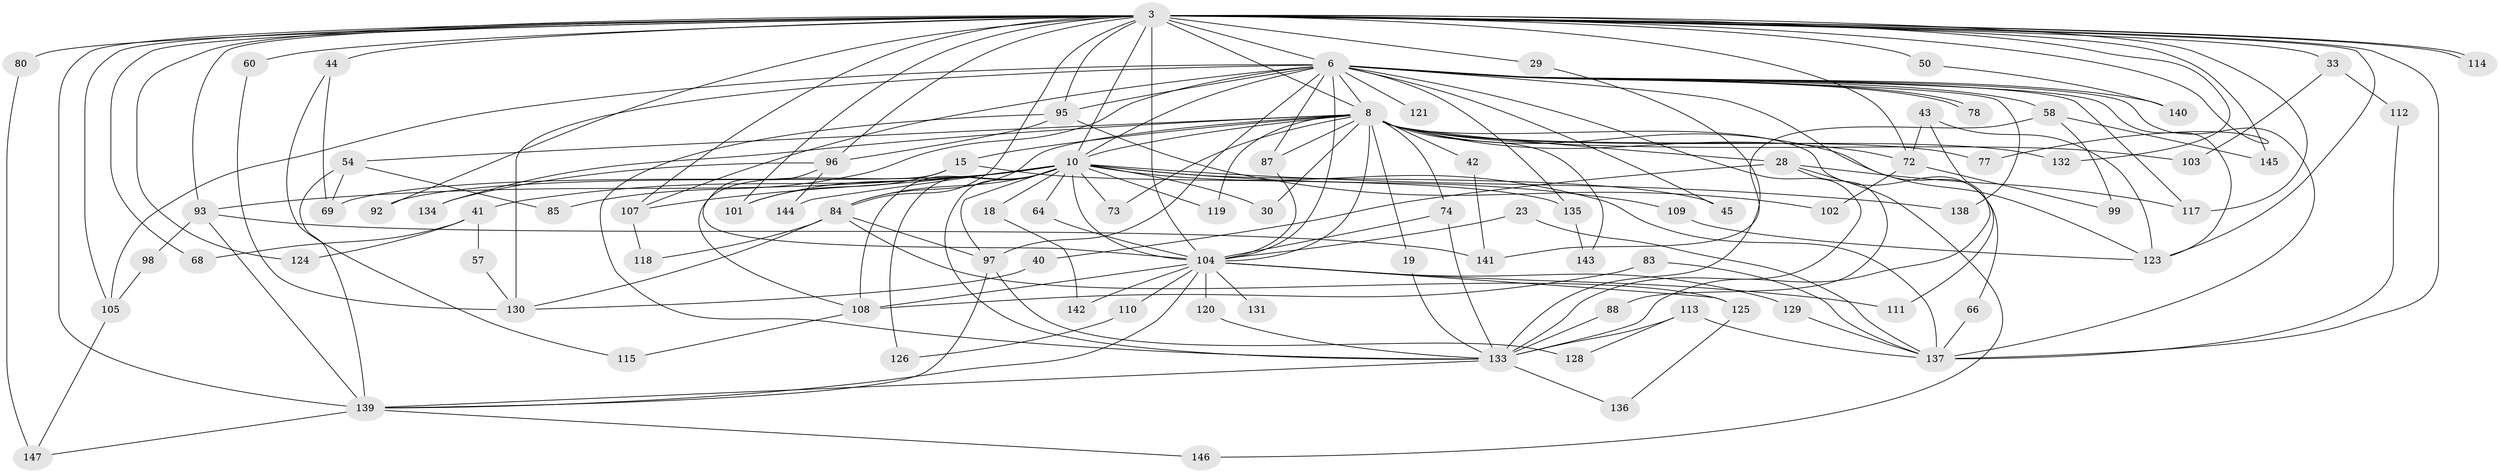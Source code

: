 // original degree distribution, {15: 0.006802721088435374, 22: 0.006802721088435374, 37: 0.006802721088435374, 23: 0.02040816326530612, 24: 0.006802721088435374, 20: 0.013605442176870748, 26: 0.006802721088435374, 3: 0.21768707482993196, 4: 0.06802721088435375, 12: 0.006802721088435374, 5: 0.05442176870748299, 6: 0.047619047619047616, 2: 0.5170068027210885, 8: 0.013605442176870748, 7: 0.006802721088435374}
// Generated by graph-tools (version 1.1) at 2025/46/03/04/25 21:46:28]
// undirected, 88 vertices, 182 edges
graph export_dot {
graph [start="1"]
  node [color=gray90,style=filled];
  3 [super="+2"];
  6 [super="+5"];
  8 [super="+4"];
  10 [super="+9"];
  15;
  18;
  19;
  23;
  28;
  29;
  30;
  33;
  40;
  41;
  42 [super="+13"];
  43;
  44;
  45;
  50;
  54;
  57;
  58;
  60;
  64;
  66;
  68;
  69 [super="+49"];
  72 [super="+59+70"];
  73;
  74 [super="+53"];
  77;
  78;
  80;
  83;
  84 [super="+61+71+36"];
  85;
  87 [super="+48"];
  88;
  92 [super="+11"];
  93 [super="+82"];
  95 [super="+52"];
  96 [super="+90+67"];
  97 [super="+16"];
  98;
  99;
  101 [super="+86"];
  102;
  103;
  104 [super="+62+35+7"];
  105 [super="+76"];
  107 [super="+27"];
  108 [super="+56"];
  109;
  110;
  111;
  112;
  113 [super="+65"];
  114;
  115;
  117 [super="+79"];
  118;
  119;
  120;
  121;
  123 [super="+20"];
  124;
  125;
  126 [super="+51"];
  128;
  129;
  130 [super="+37"];
  131;
  132;
  133 [super="+46+106"];
  134;
  135;
  136;
  137 [super="+116+47"];
  138;
  139 [super="+38+127+63"];
  140;
  141 [super="+122"];
  142;
  143;
  144;
  145 [super="+94"];
  146;
  147 [super="+89"];
  3 -- 6 [weight=4];
  3 -- 8 [weight=4];
  3 -- 10 [weight=4];
  3 -- 29;
  3 -- 33 [weight=2];
  3 -- 44 [weight=2];
  3 -- 50 [weight=2];
  3 -- 68;
  3 -- 80 [weight=2];
  3 -- 114;
  3 -- 114;
  3 -- 124;
  3 -- 132;
  3 -- 145 [weight=2];
  3 -- 105;
  3 -- 77;
  3 -- 92 [weight=2];
  3 -- 60;
  3 -- 95 [weight=2];
  3 -- 93 [weight=2];
  3 -- 107;
  3 -- 123;
  3 -- 139 [weight=4];
  3 -- 72 [weight=2];
  3 -- 84 [weight=2];
  3 -- 117;
  3 -- 101;
  3 -- 104 [weight=6];
  3 -- 96;
  3 -- 137;
  6 -- 8 [weight=4];
  6 -- 10 [weight=4];
  6 -- 45;
  6 -- 58 [weight=2];
  6 -- 78;
  6 -- 78;
  6 -- 95 [weight=2];
  6 -- 105 [weight=2];
  6 -- 121 [weight=2];
  6 -- 130 [weight=2];
  6 -- 135;
  6 -- 138;
  6 -- 140;
  6 -- 85;
  6 -- 111;
  6 -- 123;
  6 -- 97;
  6 -- 107;
  6 -- 87;
  6 -- 133 [weight=3];
  6 -- 117;
  6 -- 104 [weight=6];
  6 -- 137;
  8 -- 10 [weight=4];
  8 -- 15 [weight=2];
  8 -- 19;
  8 -- 28 [weight=2];
  8 -- 30;
  8 -- 103;
  8 -- 134;
  8 -- 132;
  8 -- 66;
  8 -- 143;
  8 -- 73;
  8 -- 74;
  8 -- 77;
  8 -- 42 [weight=3];
  8 -- 54;
  8 -- 119;
  8 -- 87;
  8 -- 123;
  8 -- 72;
  8 -- 84 [weight=3];
  8 -- 104 [weight=4];
  10 -- 18 [weight=2];
  10 -- 30;
  10 -- 73;
  10 -- 93 [weight=2];
  10 -- 107;
  10 -- 126 [weight=3];
  10 -- 144;
  10 -- 64;
  10 -- 69 [weight=2];
  10 -- 138;
  10 -- 97 [weight=2];
  10 -- 41;
  10 -- 45;
  10 -- 109;
  10 -- 119;
  10 -- 92;
  10 -- 133 [weight=4];
  10 -- 108;
  10 -- 84;
  10 -- 101;
  10 -- 104 [weight=4];
  10 -- 137;
  15 -- 101;
  15 -- 135;
  15 -- 108;
  18 -- 142;
  19 -- 133;
  23 -- 104 [weight=2];
  23 -- 137;
  28 -- 40;
  28 -- 88;
  28 -- 117;
  28 -- 146;
  29 -- 133;
  33 -- 103;
  33 -- 112;
  40 -- 130;
  41 -- 57;
  41 -- 68;
  41 -- 124;
  42 -- 141;
  43 -- 123;
  43 -- 133;
  43 -- 72;
  44 -- 115;
  44 -- 69;
  50 -- 140;
  54 -- 85;
  54 -- 69;
  54 -- 139;
  57 -- 130;
  58 -- 99;
  58 -- 145;
  58 -- 141;
  60 -- 130;
  64 -- 104;
  66 -- 137;
  72 -- 102;
  72 -- 99;
  74 -- 133;
  74 -- 104;
  80 -- 147;
  83 -- 108;
  83 -- 137;
  84 -- 130;
  84 -- 118;
  84 -- 125;
  84 -- 97;
  87 -- 104 [weight=2];
  88 -- 133;
  93 -- 98;
  93 -- 139;
  93 -- 141;
  95 -- 102;
  95 -- 133;
  95 -- 96;
  96 -- 104 [weight=3];
  96 -- 144;
  96 -- 134;
  97 -- 128;
  97 -- 139;
  98 -- 105;
  104 -- 131 [weight=2];
  104 -- 139 [weight=3];
  104 -- 120;
  104 -- 125;
  104 -- 129;
  104 -- 142;
  104 -- 108;
  104 -- 110;
  104 -- 111;
  105 -- 147;
  107 -- 118;
  108 -- 115;
  109 -- 123;
  110 -- 126;
  112 -- 137;
  113 -- 128;
  113 -- 133 [weight=2];
  113 -- 137;
  120 -- 133;
  125 -- 136;
  129 -- 137;
  133 -- 136;
  133 -- 139;
  135 -- 143;
  139 -- 147;
  139 -- 146;
}
